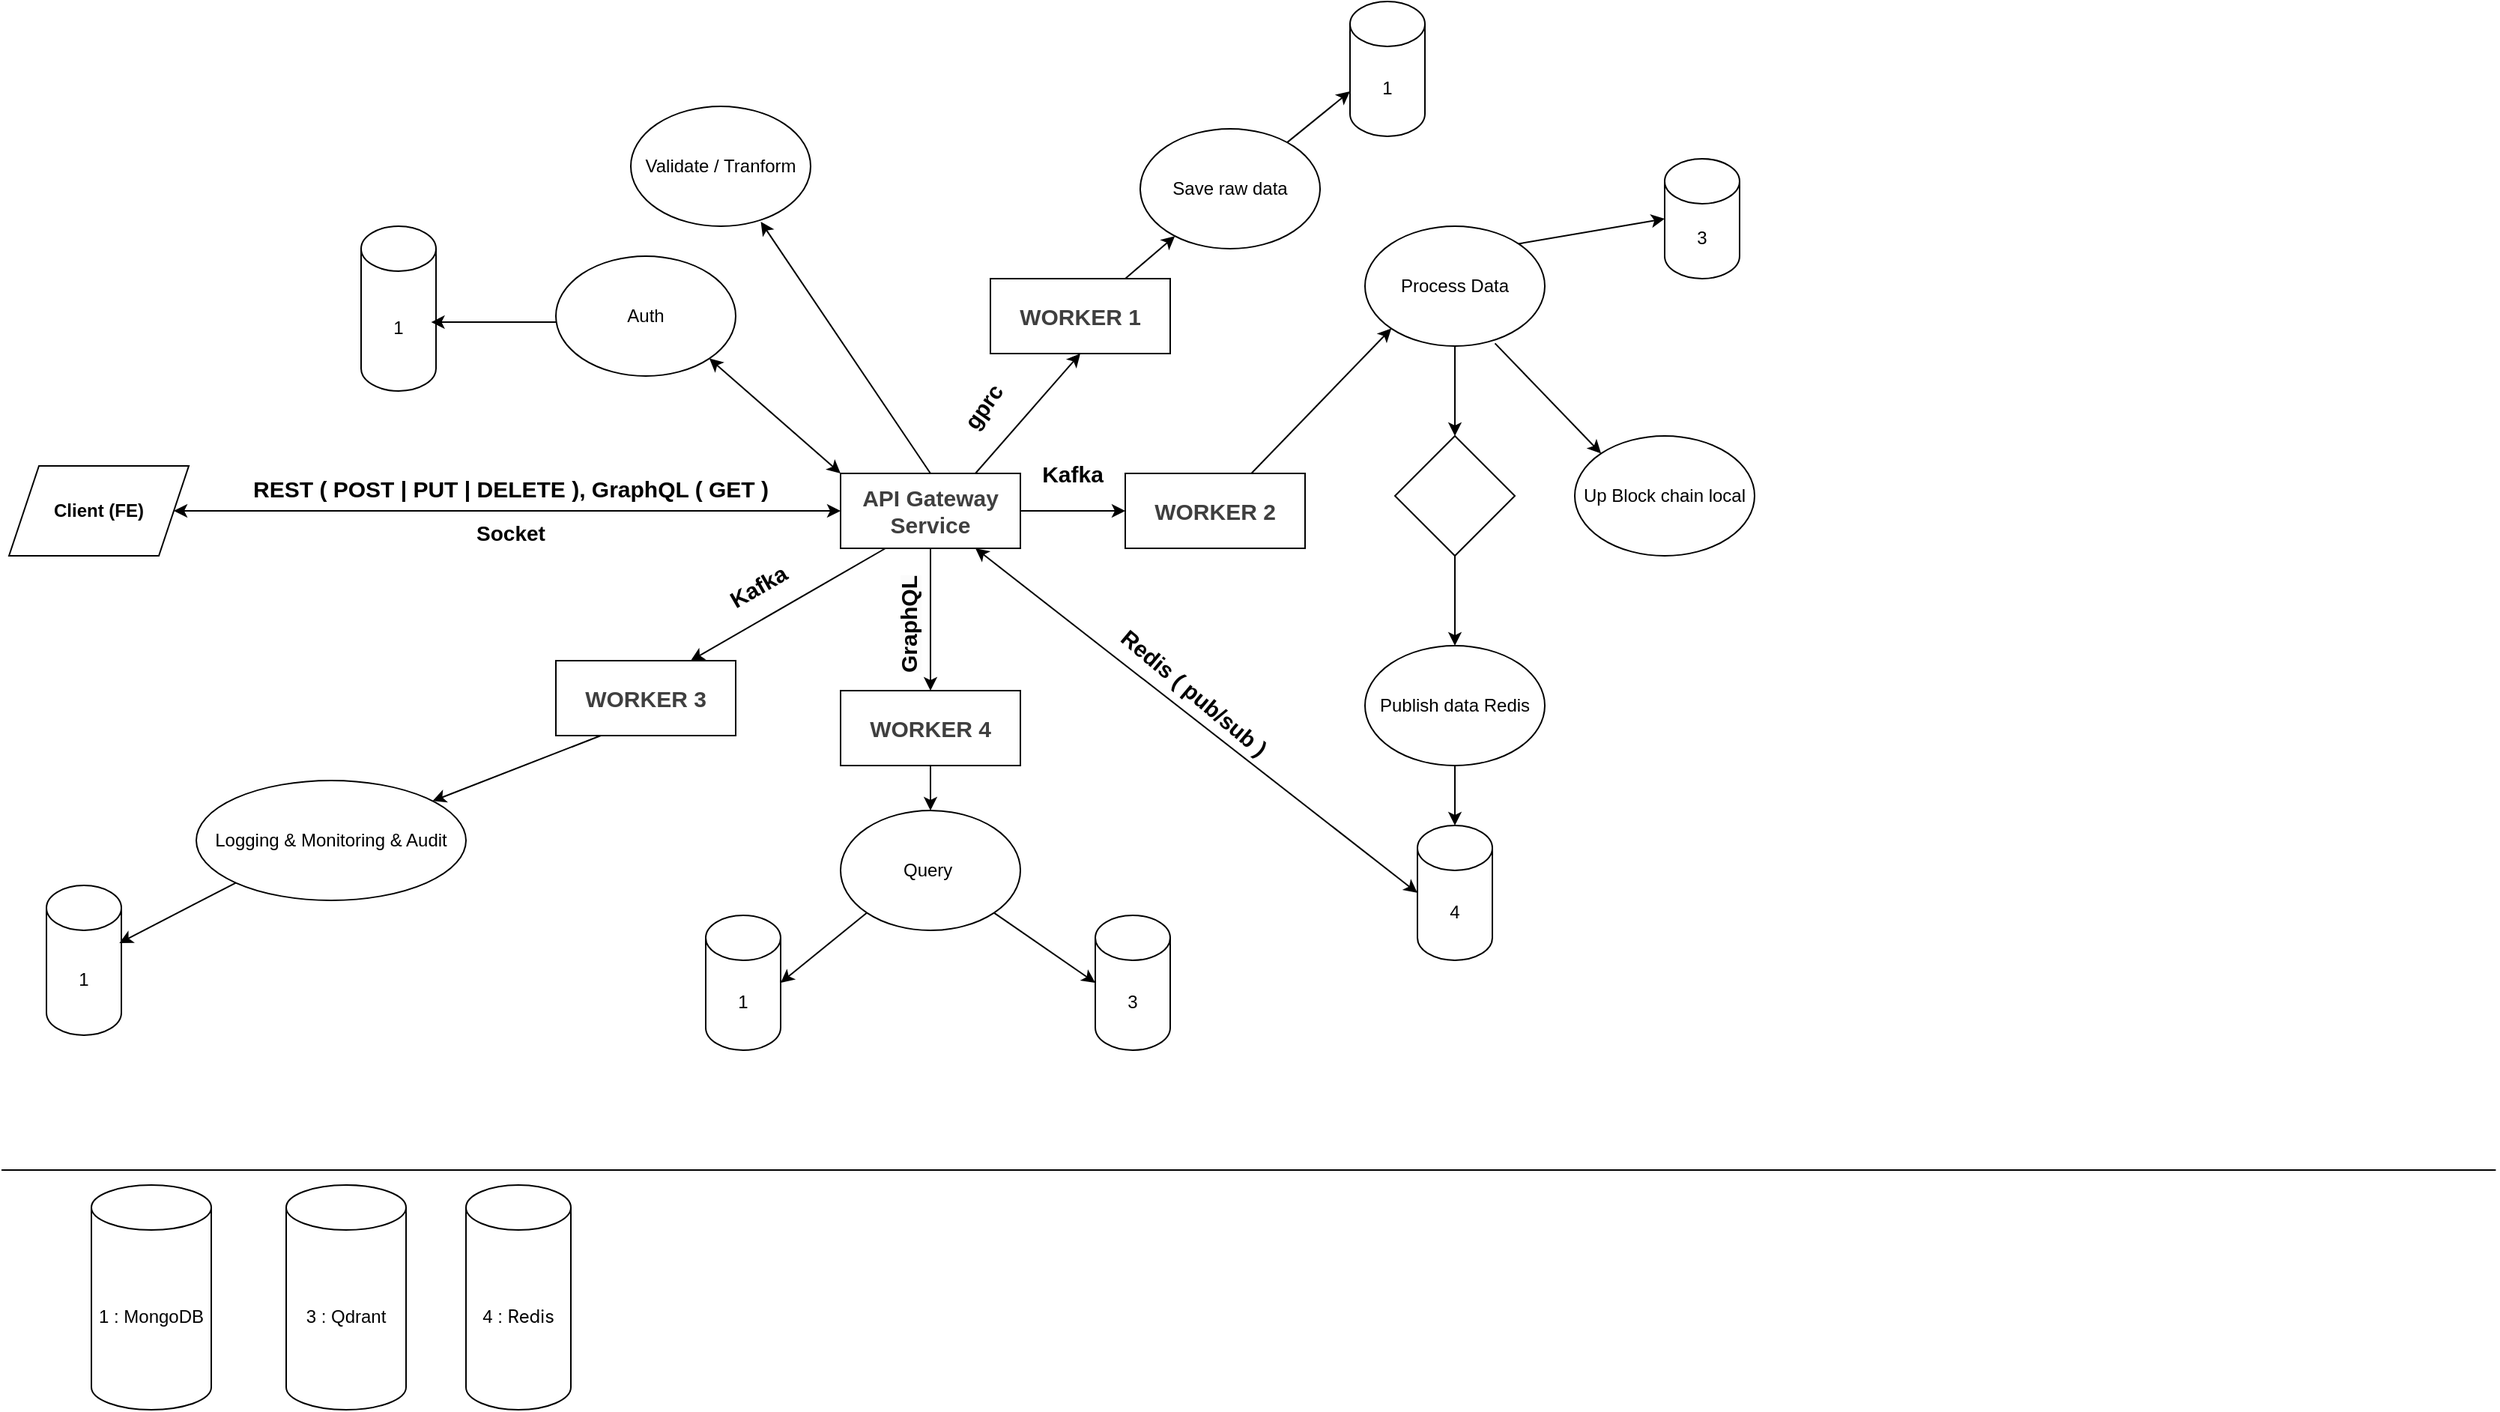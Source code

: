 <mxfile>
    <diagram id="WwKGGHSKPtE0rxQt0NqL" name="Page-1">
        <mxGraphModel dx="2248" dy="1765" grid="1" gridSize="10" guides="1" tooltips="1" connect="1" arrows="1" fold="1" page="1" pageScale="1" pageWidth="850" pageHeight="1100" math="0" shadow="0">
            <root>
                <mxCell id="0"/>
                <mxCell id="1" parent="0"/>
                <mxCell id="39" value="" style="endArrow=none;html=1;" parent="1" edge="1">
                    <mxGeometry width="50" height="50" relative="1" as="geometry">
                        <mxPoint x="-430" y="440" as="sourcePoint"/>
                        <mxPoint x="1234.706" y="440" as="targetPoint"/>
                    </mxGeometry>
                </mxCell>
                <mxCell id="43" value="Logging &amp;amp; Monitoring &amp;amp; Audit" style="ellipse;whiteSpace=wrap;html=1;" parent="1" vertex="1">
                    <mxGeometry x="-300" y="180" width="180" height="80" as="geometry"/>
                </mxCell>
                <mxCell id="55" value="Auth" style="ellipse;whiteSpace=wrap;html=1;" parent="1" vertex="1">
                    <mxGeometry x="-60" y="-170" width="120" height="80" as="geometry"/>
                </mxCell>
                <mxCell id="60" value="" style="endArrow=classic;startArrow=classic;html=1;exitX=0;exitY=0.5;exitDx=0;exitDy=0;entryX=1;entryY=0.5;entryDx=0;entryDy=0;" parent="1" source="89" target="83" edge="1">
                    <mxGeometry width="50" height="50" relative="1" as="geometry">
                        <mxPoint x="130.0" y="-3.75" as="sourcePoint"/>
                        <mxPoint x="-290" y="-2.5" as="targetPoint"/>
                    </mxGeometry>
                </mxCell>
                <mxCell id="61" value="" style="endArrow=classic;startArrow=classic;html=1;exitX=1;exitY=1;exitDx=0;exitDy=0;entryX=0;entryY=0;entryDx=0;entryDy=0;" parent="1" source="55" target="89" edge="1">
                    <mxGeometry width="50" height="50" relative="1" as="geometry">
                        <mxPoint x="52" y="112" as="sourcePoint"/>
                        <mxPoint x="147.536" y="-32.892" as="targetPoint"/>
                    </mxGeometry>
                </mxCell>
                <mxCell id="69" value="Validate / Tranform" style="ellipse;whiteSpace=wrap;html=1;" parent="1" vertex="1">
                    <mxGeometry x="-10" y="-270" width="120" height="80" as="geometry"/>
                </mxCell>
                <mxCell id="70" value="" style="endArrow=classic;html=1;exitX=0.5;exitY=0;exitDx=0;exitDy=0;entryX=0.723;entryY=0.963;entryDx=0;entryDy=0;entryPerimeter=0;" parent="1" source="89" target="69" edge="1">
                    <mxGeometry width="50" height="50" relative="1" as="geometry">
                        <mxPoint x="170.32" y="-41.205" as="sourcePoint"/>
                        <mxPoint x="310" y="70" as="targetPoint"/>
                    </mxGeometry>
                </mxCell>
                <mxCell id="72" value="" style="endArrow=classic;html=1;exitX=0.25;exitY=1;exitDx=0;exitDy=0;entryX=0.75;entryY=0;entryDx=0;entryDy=0;" parent="1" source="89" target="131" edge="1">
                    <mxGeometry width="50" height="50" relative="1" as="geometry">
                        <mxPoint x="190" y="37.5" as="sourcePoint"/>
                        <mxPoint x="120" y="80" as="targetPoint"/>
                    </mxGeometry>
                </mxCell>
                <mxCell id="77" value="&lt;b&gt;&lt;font style=&quot;font-size: 15px;&quot;&gt;REST ( POST | PUT | DELETE ), GraphQL ( GET )&lt;/font&gt;&lt;/b&gt;" style="text;html=1;align=center;verticalAlign=middle;whiteSpace=wrap;rounded=0;" parent="1" vertex="1">
                    <mxGeometry x="-270" y="-30" width="360" height="30" as="geometry"/>
                </mxCell>
                <mxCell id="78" value="&lt;b&gt;&lt;font style=&quot;font-size: 14px;&quot;&gt;Socket&lt;/font&gt;&lt;/b&gt;" style="text;html=1;align=center;verticalAlign=middle;whiteSpace=wrap;rounded=0;" parent="1" vertex="1">
                    <mxGeometry x="-145" width="110" height="30" as="geometry"/>
                </mxCell>
                <mxCell id="80" value="" style="endArrow=classic;html=1;entryX=0.5;entryY=1;entryDx=0;entryDy=0;" parent="1" target="97" edge="1">
                    <mxGeometry width="50" height="50" relative="1" as="geometry">
                        <mxPoint x="220" y="-25" as="sourcePoint"/>
                        <mxPoint x="327.574" y="-131.716" as="targetPoint"/>
                    </mxGeometry>
                </mxCell>
                <mxCell id="81" value="" style="endArrow=classic;html=1;exitX=0.75;exitY=0;exitDx=0;exitDy=0;" parent="1" source="97" target="98" edge="1">
                    <mxGeometry width="50" height="50" relative="1" as="geometry">
                        <mxPoint x="430" y="-160" as="sourcePoint"/>
                        <mxPoint x="460" y="-160" as="targetPoint"/>
                    </mxGeometry>
                </mxCell>
                <mxCell id="83" value="&lt;b&gt;Client (FE)&lt;/b&gt;" style="shape=parallelogram;perimeter=parallelogramPerimeter;whiteSpace=wrap;html=1;fixedSize=1;" parent="1" vertex="1">
                    <mxGeometry x="-425" y="-30" width="120" height="60" as="geometry"/>
                </mxCell>
                <mxCell id="84" value="&lt;span style=&quot;color: rgb(0, 0, 0);&quot;&gt;1 : MongoDB&lt;/span&gt;" style="shape=cylinder3;whiteSpace=wrap;html=1;boundedLbl=1;backgroundOutline=1;size=15;" parent="1" vertex="1">
                    <mxGeometry x="-370" y="450" width="80" height="150" as="geometry"/>
                </mxCell>
                <mxCell id="86" value="&lt;span style=&quot;color: rgb(0, 0, 0);&quot;&gt;3 : Qdrant&lt;/span&gt;" style="shape=cylinder3;whiteSpace=wrap;html=1;boundedLbl=1;backgroundOutline=1;size=15;" parent="1" vertex="1">
                    <mxGeometry x="-240" y="450" width="80" height="150" as="geometry"/>
                </mxCell>
                <mxCell id="88" value="&lt;span style=&quot;color: rgb(0, 0, 0);&quot;&gt;4 :&amp;nbsp;&lt;/span&gt;&lt;span style=&quot;font-family: -apple-system, BlinkMacSystemFont, &amp;quot;Segoe WPC&amp;quot;, &amp;quot;Segoe UI&amp;quot;, system-ui, Ubuntu, &amp;quot;Droid Sans&amp;quot;, sans-serif; text-align: start;&quot;&gt;Redis&lt;/span&gt;" style="shape=cylinder3;whiteSpace=wrap;html=1;boundedLbl=1;backgroundOutline=1;size=15;" parent="1" vertex="1">
                    <mxGeometry x="-120" y="450" width="70" height="150" as="geometry"/>
                </mxCell>
                <mxCell id="89" value="&lt;b style=&quot;color: rgb(63, 63, 63); font-size: 15px;&quot;&gt;API Gateway Service&lt;/b&gt;" style="rounded=0;whiteSpace=wrap;html=1;" parent="1" vertex="1">
                    <mxGeometry x="130" y="-25" width="120" height="50" as="geometry"/>
                </mxCell>
                <mxCell id="93" value="1" style="shape=cylinder3;whiteSpace=wrap;html=1;boundedLbl=1;backgroundOutline=1;size=15;" parent="1" vertex="1">
                    <mxGeometry x="-400" y="250" width="50" height="100" as="geometry"/>
                </mxCell>
                <mxCell id="94" value="" style="endArrow=classic;html=1;exitX=0;exitY=1;exitDx=0;exitDy=0;entryX=0.973;entryY=0.385;entryDx=0;entryDy=0;entryPerimeter=0;" parent="1" source="43" target="93" edge="1">
                    <mxGeometry width="50" height="50" relative="1" as="geometry">
                        <mxPoint x="-50" y="280" as="sourcePoint"/>
                        <mxPoint x="-130" y="280" as="targetPoint"/>
                    </mxGeometry>
                </mxCell>
                <mxCell id="95" value="1" style="shape=cylinder3;whiteSpace=wrap;html=1;boundedLbl=1;backgroundOutline=1;size=15;" parent="1" vertex="1">
                    <mxGeometry x="-190" y="-190" width="50" height="110" as="geometry"/>
                </mxCell>
                <mxCell id="96" value="" style="endArrow=classic;html=1;entryX=0.935;entryY=0.582;entryDx=0;entryDy=0;entryPerimeter=0;" parent="1" target="95" edge="1">
                    <mxGeometry width="50" height="50" relative="1" as="geometry">
                        <mxPoint x="-60" y="-126" as="sourcePoint"/>
                        <mxPoint x="-130" y="140" as="targetPoint"/>
                    </mxGeometry>
                </mxCell>
                <mxCell id="97" value="&lt;b style=&quot;color: rgb(63, 63, 63); font-size: 15px;&quot;&gt;WORKER 1&lt;/b&gt;" style="rounded=0;whiteSpace=wrap;html=1;" parent="1" vertex="1">
                    <mxGeometry x="230" y="-155" width="120" height="50" as="geometry"/>
                </mxCell>
                <mxCell id="99" value="" style="edgeStyle=none;html=1;entryX=0;entryY=0;entryDx=0;entryDy=60;entryPerimeter=0;" parent="1" source="98" target="100" edge="1">
                    <mxGeometry relative="1" as="geometry">
                        <mxPoint x="640" y="-160" as="targetPoint"/>
                    </mxGeometry>
                </mxCell>
                <mxCell id="98" value="Save raw data" style="ellipse;whiteSpace=wrap;html=1;" parent="1" vertex="1">
                    <mxGeometry x="330" y="-255" width="120" height="80" as="geometry"/>
                </mxCell>
                <mxCell id="100" value="&lt;span style=&quot;color: rgb(0, 0, 0);&quot;&gt;1&lt;/span&gt;" style="shape=cylinder3;whiteSpace=wrap;html=1;boundedLbl=1;backgroundOutline=1;size=15;" parent="1" vertex="1">
                    <mxGeometry x="470" y="-340" width="50" height="90" as="geometry"/>
                </mxCell>
                <mxCell id="106" value="" style="edgeStyle=none;html=1;entryX=0;entryY=1;entryDx=0;entryDy=0;" parent="1" source="101" target="107" edge="1">
                    <mxGeometry relative="1" as="geometry">
                        <mxPoint x="540" y="-55" as="targetPoint"/>
                    </mxGeometry>
                </mxCell>
                <mxCell id="101" value="&lt;b style=&quot;color: rgb(63, 63, 63); font-size: 15px;&quot;&gt;WORKER 2&lt;/b&gt;" style="rounded=0;whiteSpace=wrap;html=1;" parent="1" vertex="1">
                    <mxGeometry x="320" y="-25" width="120" height="50" as="geometry"/>
                </mxCell>
                <mxCell id="107" value="Process Data" style="ellipse;whiteSpace=wrap;html=1;" parent="1" vertex="1">
                    <mxGeometry x="480" y="-190" width="120" height="80" as="geometry"/>
                </mxCell>
                <mxCell id="111" value="3" style="shape=cylinder3;whiteSpace=wrap;html=1;boundedLbl=1;backgroundOutline=1;size=15;" parent="1" vertex="1">
                    <mxGeometry x="680" y="-235" width="50" height="80" as="geometry"/>
                </mxCell>
                <mxCell id="112" value="" style="edgeStyle=none;html=1;exitX=1;exitY=0;exitDx=0;exitDy=0;entryX=0;entryY=0.5;entryDx=0;entryDy=0;entryPerimeter=0;" parent="1" source="107" target="111" edge="1">
                    <mxGeometry relative="1" as="geometry">
                        <mxPoint x="650" y="-45" as="sourcePoint"/>
                        <mxPoint x="740" y="-45" as="targetPoint"/>
                    </mxGeometry>
                </mxCell>
                <mxCell id="114" value="" style="edgeStyle=none;html=1;exitX=0.5;exitY=1;exitDx=0;exitDy=0;entryX=0.5;entryY=0;entryDx=0;entryDy=0;" parent="1" source="107" target="137" edge="1">
                    <mxGeometry relative="1" as="geometry">
                        <mxPoint x="360" y="-125" as="sourcePoint"/>
                        <mxPoint x="380" y="-70" as="targetPoint"/>
                    </mxGeometry>
                </mxCell>
                <mxCell id="116" value="Up Block chain local" style="ellipse;whiteSpace=wrap;html=1;" parent="1" vertex="1">
                    <mxGeometry x="620" y="-50" width="120" height="80" as="geometry"/>
                </mxCell>
                <mxCell id="127" value="" style="edgeStyle=none;html=1;exitX=0.723;exitY=0.977;exitDx=0;exitDy=0;entryX=0;entryY=0;entryDx=0;entryDy=0;exitPerimeter=0;" parent="1" source="107" target="116" edge="1">
                    <mxGeometry relative="1" as="geometry">
                        <mxPoint x="470" y="170" as="sourcePoint"/>
                        <mxPoint x="540" y="50" as="targetPoint"/>
                    </mxGeometry>
                </mxCell>
                <mxCell id="126" value="Publish data Redis" style="ellipse;whiteSpace=wrap;html=1;" parent="1" vertex="1">
                    <mxGeometry x="480" y="90" width="120" height="80" as="geometry"/>
                </mxCell>
                <mxCell id="129" value="4" style="shape=cylinder3;whiteSpace=wrap;html=1;boundedLbl=1;backgroundOutline=1;size=15;" parent="1" vertex="1">
                    <mxGeometry x="515" y="210" width="50" height="90" as="geometry"/>
                </mxCell>
                <mxCell id="130" value="" style="edgeStyle=none;html=1;exitX=0.5;exitY=1;exitDx=0;exitDy=0;entryX=0.5;entryY=0;entryDx=0;entryDy=0;entryPerimeter=0;" parent="1" source="126" target="129" edge="1">
                    <mxGeometry relative="1" as="geometry">
                        <mxPoint x="480" y="180" as="sourcePoint"/>
                        <mxPoint x="480" y="230" as="targetPoint"/>
                    </mxGeometry>
                </mxCell>
                <mxCell id="131" value="&lt;b style=&quot;color: rgb(63, 63, 63); font-size: 15px;&quot;&gt;WORKER 3&lt;/b&gt;" style="rounded=0;whiteSpace=wrap;html=1;" parent="1" vertex="1">
                    <mxGeometry x="-60" y="100" width="120" height="50" as="geometry"/>
                </mxCell>
                <mxCell id="132" value="" style="endArrow=classic;html=1;exitX=0.25;exitY=1;exitDx=0;exitDy=0;" parent="1" source="131" target="43" edge="1">
                    <mxGeometry width="50" height="50" relative="1" as="geometry">
                        <mxPoint x="210" y="140" as="sourcePoint"/>
                        <mxPoint x="260" y="90" as="targetPoint"/>
                    </mxGeometry>
                </mxCell>
                <mxCell id="137" value="" style="rhombus;whiteSpace=wrap;html=1;" parent="1" vertex="1">
                    <mxGeometry x="500" y="-50" width="80" height="80" as="geometry"/>
                </mxCell>
                <mxCell id="138" value="" style="edgeStyle=none;html=1;exitX=0.5;exitY=1;exitDx=0;exitDy=0;" parent="1" source="137" target="126" edge="1">
                    <mxGeometry relative="1" as="geometry">
                        <mxPoint x="550" y="20" as="sourcePoint"/>
                        <mxPoint x="550" y="60" as="targetPoint"/>
                    </mxGeometry>
                </mxCell>
                <mxCell id="139" value="" style="endArrow=classic;html=1;exitX=0.5;exitY=1;exitDx=0;exitDy=0;entryX=0.5;entryY=0;entryDx=0;entryDy=0;" parent="1" source="89" target="140" edge="1">
                    <mxGeometry width="50" height="50" relative="1" as="geometry">
                        <mxPoint x="170" y="35" as="sourcePoint"/>
                        <mxPoint x="190" y="140" as="targetPoint"/>
                    </mxGeometry>
                </mxCell>
                <mxCell id="142" value="" style="edgeStyle=none;html=1;" parent="1" source="140" target="141" edge="1">
                    <mxGeometry relative="1" as="geometry"/>
                </mxCell>
                <mxCell id="140" value="&lt;b style=&quot;color: rgb(63, 63, 63); font-size: 15px;&quot;&gt;WORKER 4&lt;/b&gt;" style="rounded=0;whiteSpace=wrap;html=1;" parent="1" vertex="1">
                    <mxGeometry x="130" y="120" width="120" height="50" as="geometry"/>
                </mxCell>
                <mxCell id="141" value="Query&amp;nbsp;" style="ellipse;whiteSpace=wrap;html=1;" parent="1" vertex="1">
                    <mxGeometry x="130" y="200" width="120" height="80" as="geometry"/>
                </mxCell>
                <mxCell id="143" value="3" style="shape=cylinder3;whiteSpace=wrap;html=1;boundedLbl=1;backgroundOutline=1;size=15;" parent="1" vertex="1">
                    <mxGeometry x="300" y="270" width="50" height="90" as="geometry"/>
                </mxCell>
                <mxCell id="144" value="1" style="shape=cylinder3;whiteSpace=wrap;html=1;boundedLbl=1;backgroundOutline=1;size=15;" parent="1" vertex="1">
                    <mxGeometry x="40" y="270" width="50" height="90" as="geometry"/>
                </mxCell>
                <mxCell id="146" value="" style="endArrow=classic;html=1;exitX=0;exitY=1;exitDx=0;exitDy=0;entryX=1;entryY=0.5;entryDx=0;entryDy=0;entryPerimeter=0;" parent="1" source="141" target="144" edge="1">
                    <mxGeometry width="50" height="50" relative="1" as="geometry">
                        <mxPoint x="70" y="120" as="sourcePoint"/>
                        <mxPoint x="24" y="148" as="targetPoint"/>
                    </mxGeometry>
                </mxCell>
                <mxCell id="149" value="" style="endArrow=classic;html=1;exitX=1;exitY=1;exitDx=0;exitDy=0;entryX=0;entryY=0.5;entryDx=0;entryDy=0;entryPerimeter=0;" parent="1" source="141" target="143" edge="1">
                    <mxGeometry width="50" height="50" relative="1" as="geometry">
                        <mxPoint x="200" y="290" as="sourcePoint"/>
                        <mxPoint x="200" y="350" as="targetPoint"/>
                    </mxGeometry>
                </mxCell>
                <mxCell id="151" value="" style="endArrow=classic;startArrow=classic;html=1;exitX=0;exitY=0.5;exitDx=0;exitDy=0;exitPerimeter=0;entryX=0.75;entryY=1;entryDx=0;entryDy=0;" parent="1" source="129" target="89" edge="1">
                    <mxGeometry width="50" height="50" relative="1" as="geometry">
                        <mxPoint x="210" y="140" as="sourcePoint"/>
                        <mxPoint x="260" y="90" as="targetPoint"/>
                    </mxGeometry>
                </mxCell>
                <mxCell id="152" value="&lt;span style=&quot;color: rgb(0, 0, 0); font-family: Helvetica; font-style: normal; font-variant-ligatures: normal; font-variant-caps: normal; letter-spacing: normal; orphans: 2; text-align: center; text-indent: 0px; text-transform: none; widows: 2; word-spacing: 0px; -webkit-text-stroke-width: 0px; white-space: normal; background-color: rgb(251, 251, 251); text-decoration-thickness: initial; text-decoration-style: initial; text-decoration-color: initial; float: none; display: inline !important;&quot;&gt;&lt;b style=&quot;&quot;&gt;&lt;font style=&quot;font-size: 15px;&quot;&gt;GraphQL&lt;/font&gt;&lt;/b&gt;&lt;/span&gt;" style="text;whiteSpace=wrap;html=1;rotation=-90;" parent="1" vertex="1">
                    <mxGeometry x="140" y="50" width="80" height="40" as="geometry"/>
                </mxCell>
                <mxCell id="153" value="&lt;b&gt;&lt;font style=&quot;font-size: 15px;&quot;&gt;Kafka&lt;/font&gt;&lt;/b&gt;" style="text;html=1;align=center;verticalAlign=middle;whiteSpace=wrap;rounded=0;rotation=-30;" parent="1" vertex="1">
                    <mxGeometry x="20" y="35" width="110" height="30" as="geometry"/>
                </mxCell>
                <mxCell id="155" value="&lt;b&gt;&lt;font style=&quot;font-size: 15px;&quot;&gt;Kafka&lt;/font&gt;&lt;/b&gt;" style="text;html=1;align=center;verticalAlign=middle;whiteSpace=wrap;rounded=0;rotation=0;" parent="1" vertex="1">
                    <mxGeometry x="250" y="-40" width="70" height="30" as="geometry"/>
                </mxCell>
                <mxCell id="158" value="&lt;div style=&quot;text-align: center;&quot;&gt;&lt;span style=&quot;background-color: transparent;&quot;&gt;&lt;b&gt;&lt;font style=&quot;font-size: 15px;&quot;&gt;Redis ( pub/sub )&lt;/font&gt;&lt;/b&gt;&lt;/span&gt;&lt;/div&gt;" style="text;whiteSpace=wrap;html=1;rotation=40;" parent="1" vertex="1">
                    <mxGeometry x="298.66" y="110" width="141.34" height="40" as="geometry"/>
                </mxCell>
                <mxCell id="162" value="&lt;b&gt;&lt;font style=&quot;font-size: 15px;&quot;&gt;gprc&lt;/font&gt;&lt;/b&gt;" style="text;html=1;align=center;verticalAlign=middle;whiteSpace=wrap;rounded=0;rotation=-55;" parent="1" vertex="1">
                    <mxGeometry x="190" y="-85" width="70" height="30" as="geometry"/>
                </mxCell>
                <mxCell id="163" value="" style="endArrow=classic;html=1;entryX=0;entryY=0.5;entryDx=0;entryDy=0;exitX=1;exitY=0.5;exitDx=0;exitDy=0;" parent="1" source="89" target="101" edge="1">
                    <mxGeometry width="50" height="50" relative="1" as="geometry">
                        <mxPoint x="230" y="-15" as="sourcePoint"/>
                        <mxPoint x="300" y="-95" as="targetPoint"/>
                    </mxGeometry>
                </mxCell>
            </root>
        </mxGraphModel>
    </diagram>
</mxfile>

